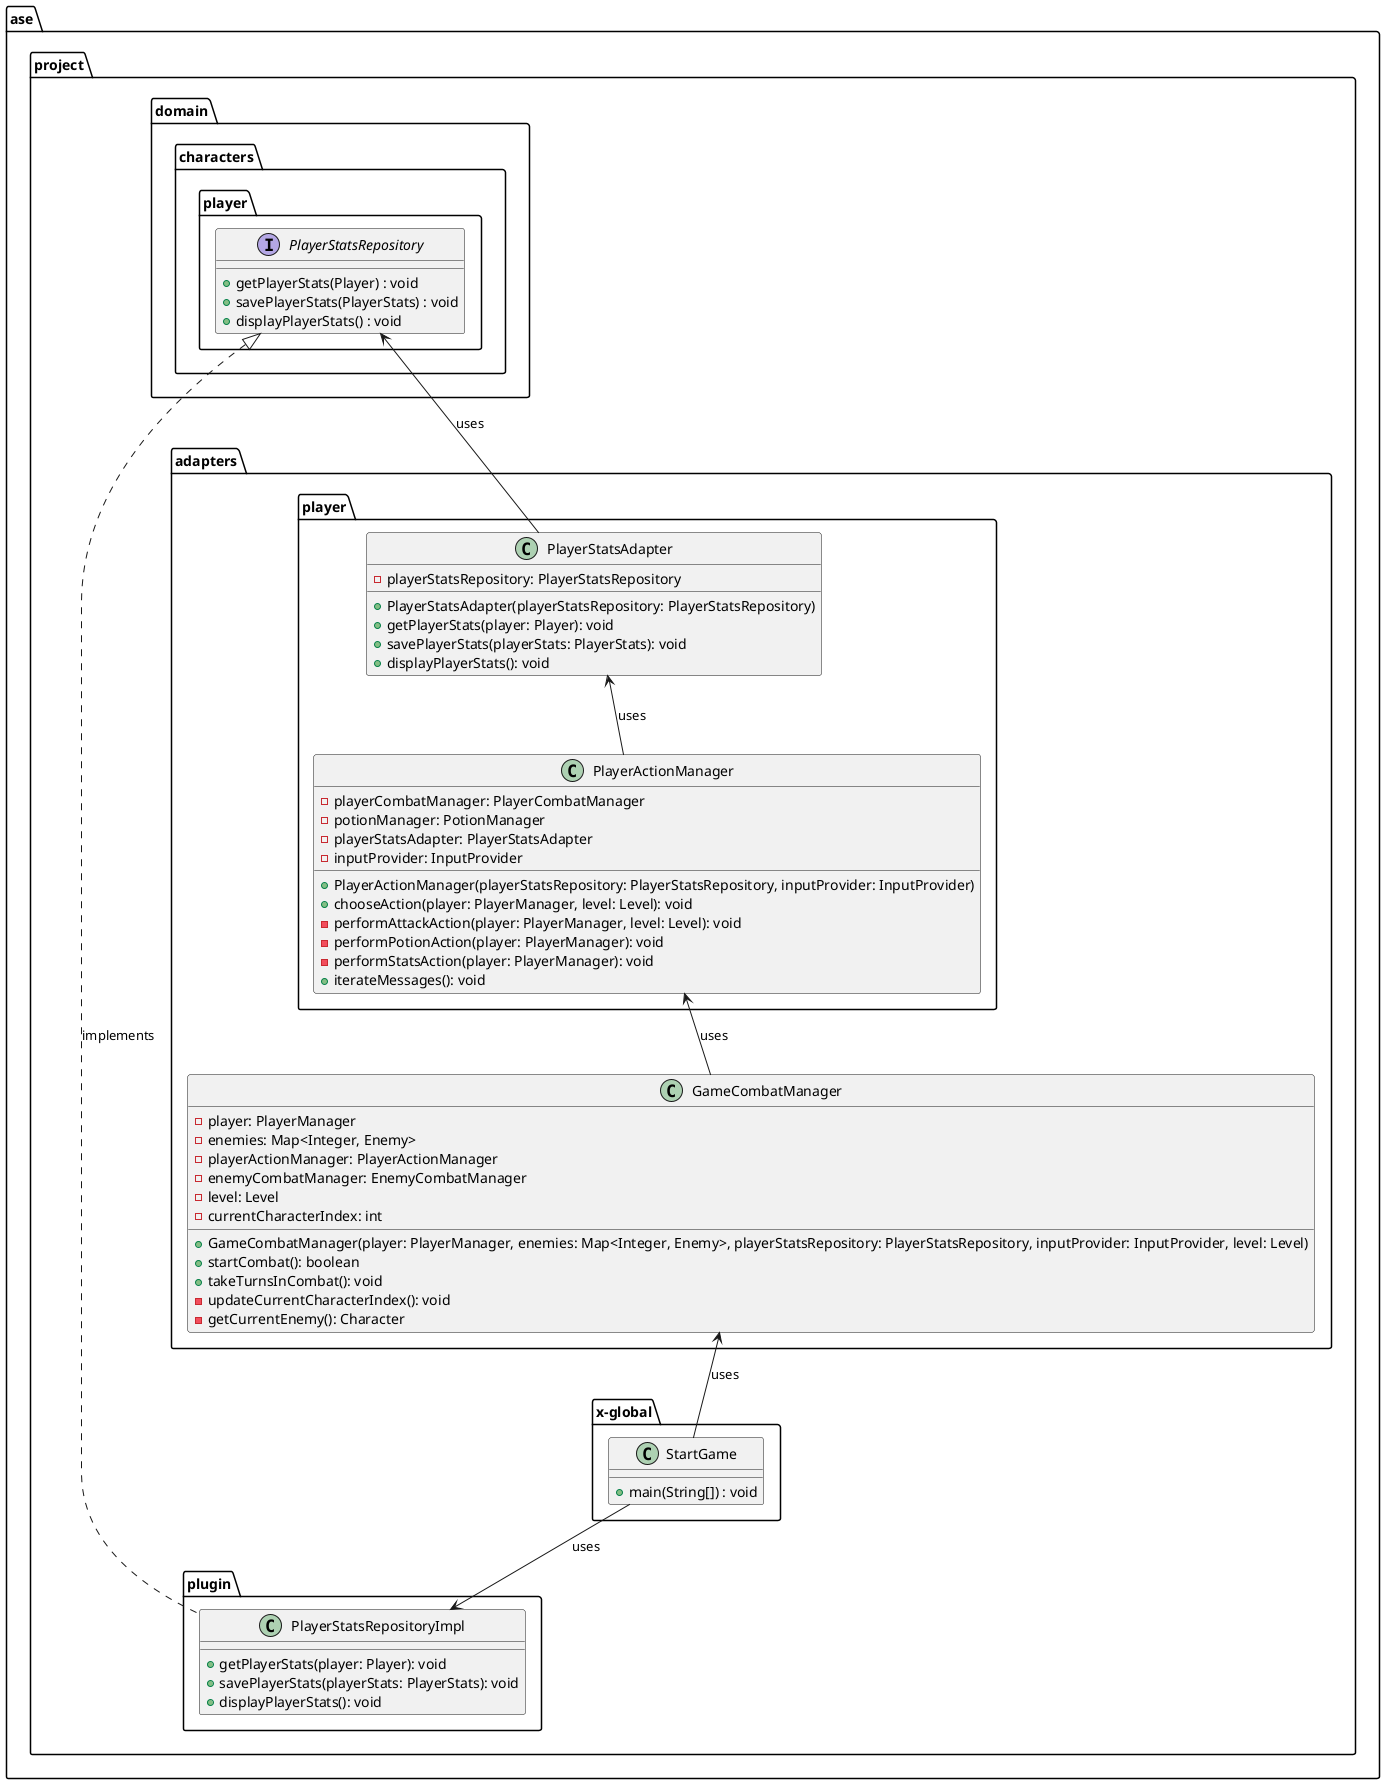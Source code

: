 @startuml

package "ase.project.plugin" {
    class PlayerStatsRepositoryImpl {
        + getPlayerStats(player: Player): void
        + savePlayerStats(playerStats: PlayerStats): void
        + displayPlayerStats(): void
    }
}

package "ase.project.domain.characters.player" {
    interface PlayerStatsRepository {
        +getPlayerStats(Player) : void
        +savePlayerStats(PlayerStats) : void
        +displayPlayerStats() : void
    }
}

package "ase.project.adapters.player" {
    class PlayerStatsAdapter {
            - playerStatsRepository: PlayerStatsRepository

            + PlayerStatsAdapter(playerStatsRepository: PlayerStatsRepository)
            + getPlayerStats(player: Player): void
            + savePlayerStats(playerStats: PlayerStats): void
            + displayPlayerStats(): void
    }
    class PlayerActionManager {
            - playerCombatManager: PlayerCombatManager
            - potionManager: PotionManager
            - playerStatsAdapter: PlayerStatsAdapter
            - inputProvider: InputProvider

            + PlayerActionManager(playerStatsRepository: PlayerStatsRepository, inputProvider: InputProvider)
            + chooseAction(player: PlayerManager, level: Level): void
            - performAttackAction(player: PlayerManager, level: Level): void
            - performPotionAction(player: PlayerManager): void
            - performStatsAction(player: PlayerManager): void
            + iterateMessages(): void
    }
}

package "ase.project.adapters" {
    class GameCombatManager {
            - player: PlayerManager
            - enemies: Map<Integer, Enemy>
            - playerActionManager: PlayerActionManager
            - enemyCombatManager: EnemyCombatManager
            - level: Level
            - currentCharacterIndex: int

            + GameCombatManager(player: PlayerManager, enemies: Map<Integer, Enemy>, playerStatsRepository: PlayerStatsRepository, inputProvider: InputProvider, level: Level)
            + startCombat(): boolean
            + takeTurnsInCombat(): void
            - updateCurrentCharacterIndex(): void
            - getCurrentEnemy(): Character
    }
}

package "ase.project.x-global" {
    class StartGame {
        +main(String[]) : void
    }
}

PlayerStatsAdapter -up-> PlayerStatsRepository : uses
PlayerActionManager -up-> PlayerStatsAdapter : uses
GameCombatManager -up-> PlayerActionManager : uses
StartGame -up-> GameCombatManager : uses
PlayerStatsRepositoryImpl -up.|> PlayerStatsRepository : implements
StartGame -down-> PlayerStatsRepositoryImpl : uses

@enduml
